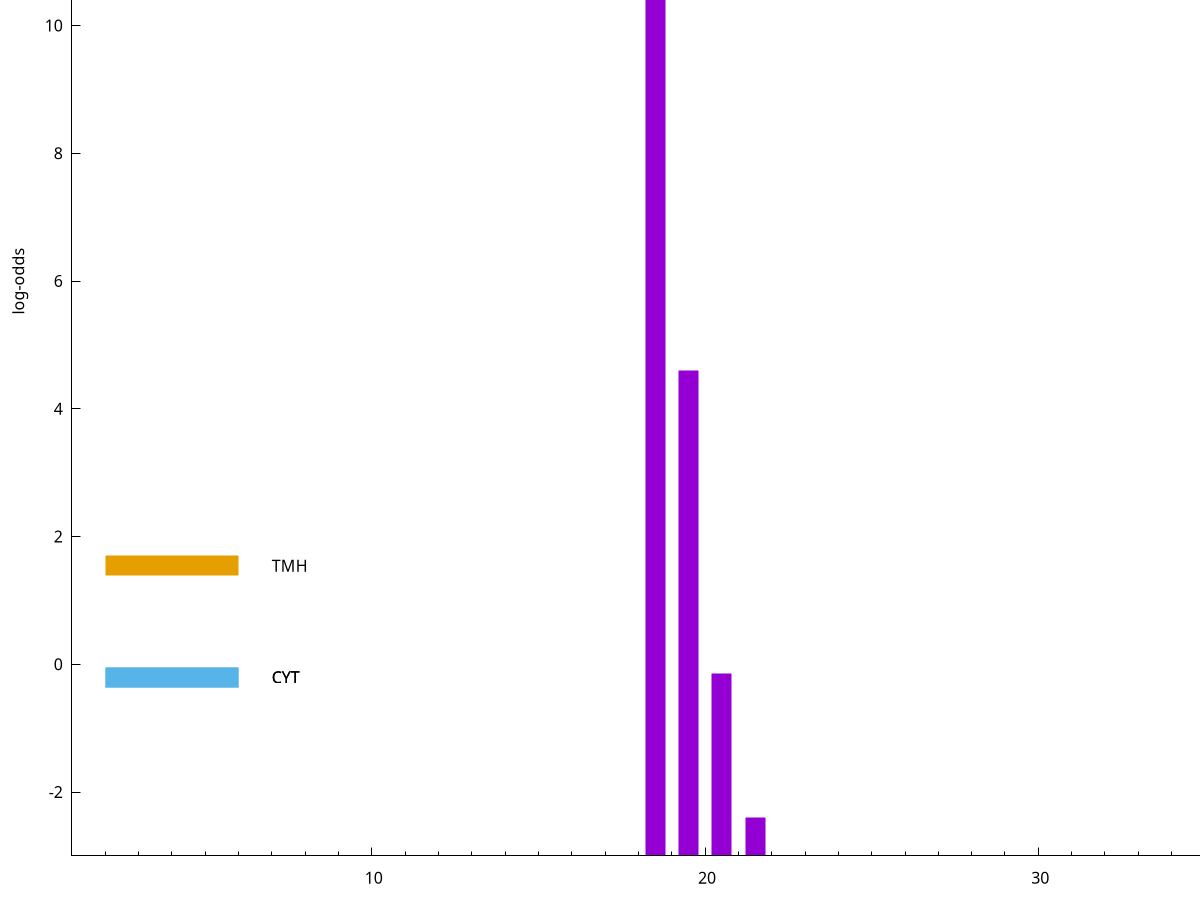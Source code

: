 set title "LipoP predictions for SRR5666568.gff"
set size 2., 1.4
set xrange [1:70] 
set mxtics 10
set yrange [-3:15]
set y2range [0:18]
set ylabel "log-odds"
set term postscript eps color solid "Helvetica" 30
set output "SRR5666568.gff242.eps"
set arrow from 2,10.636 to 6,10.636 nohead lt 1 lw 20
set label "SpI" at 7,10.636
set arrow from 2,10.5196 to 6,10.5196 nohead lt 1 lw 20
set label "SpI" at 7,10.5196
set arrow from 2,1.54254 to 6,1.54254 nohead lt 4 lw 20
set label "TMH" at 7,1.54254
set arrow from 2,-0.200913 to 6,-0.200913 nohead lt 3 lw 20
set label "CYT" at 7,-0.200913
set arrow from 2,-0.200913 to 6,-0.200913 nohead lt 3 lw 20
set label "CYT" at 7,-0.200913
set arrow from 2,10.636 to 6,10.636 nohead lt 1 lw 20
set label "SpI" at 7,10.636
# NOTE: The scores below are the log-odds scores with the threshold
# NOTE: subtracted (a hack to make gnuplot make the histogram all
# NOTE: look nice).
plot "-" axes x1y2 title "" with impulses lt 1 lw 20
18.500000 13.494400
57.500000 13.422600
56.500000 10.546180
19.500000 7.597440
58.500000 7.486330
59.500000 5.664350
55.500000 4.385240
20.500000 2.852632
54.500000 1.585240
21.500000 0.597630
e
exit
